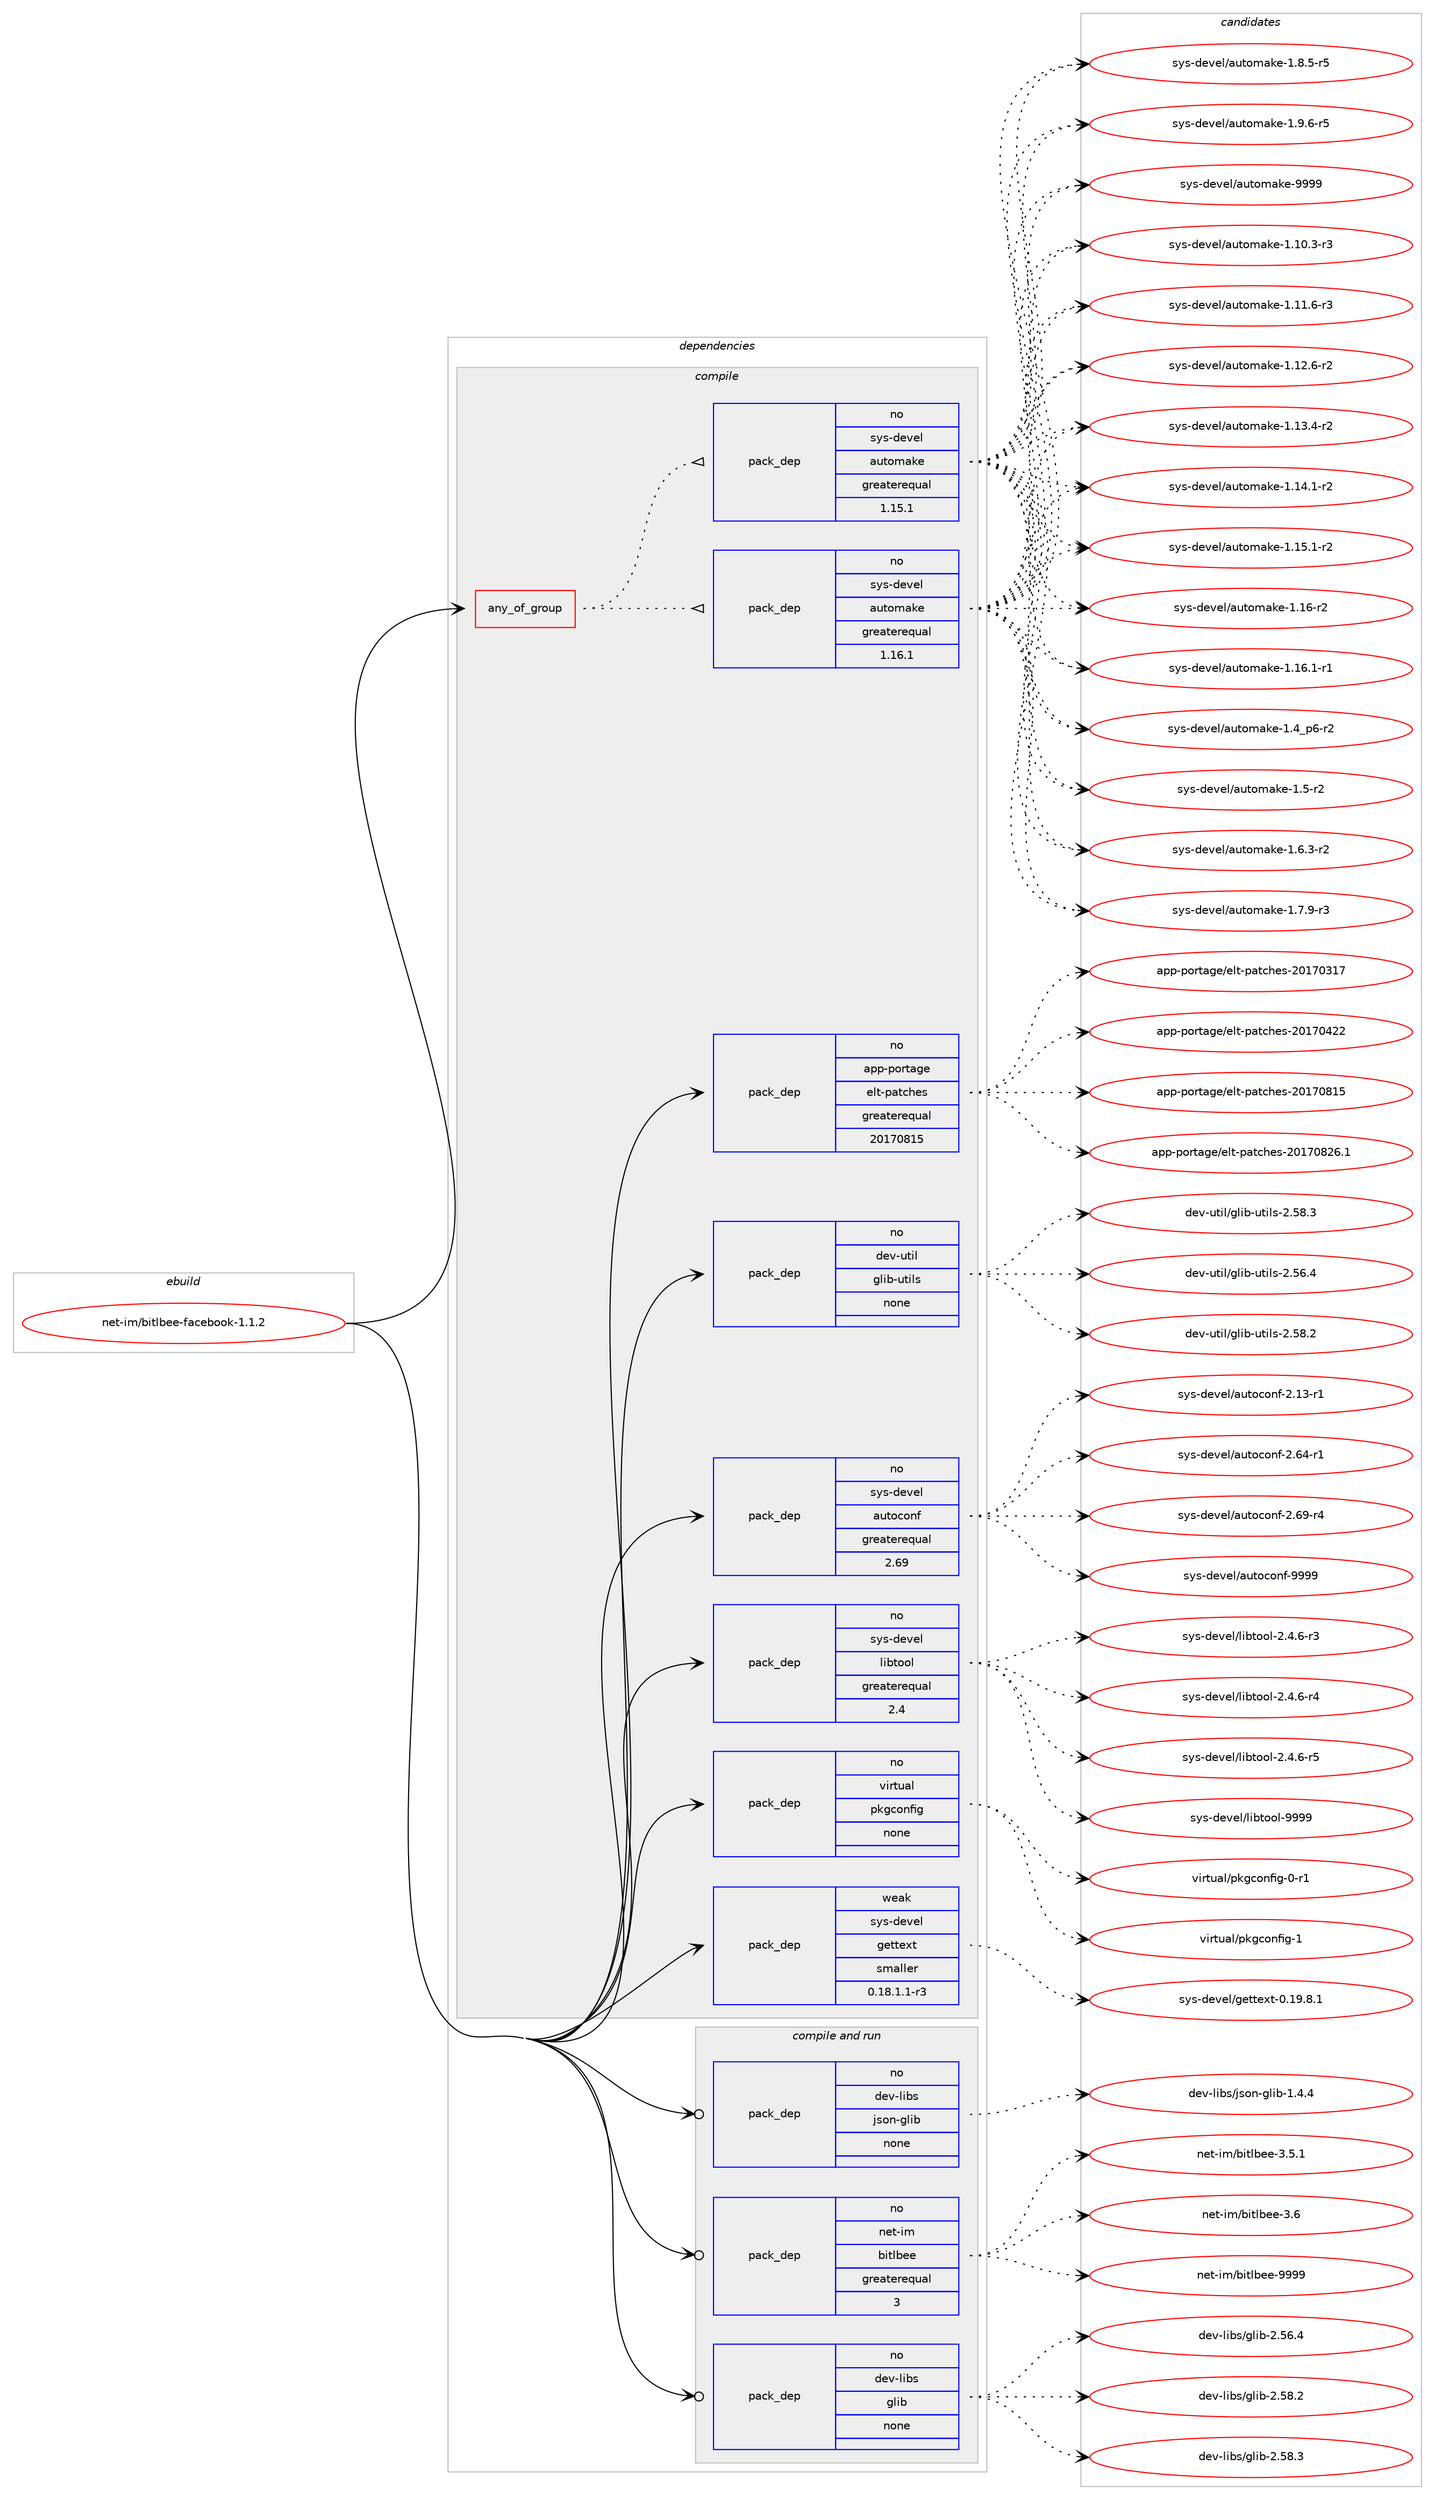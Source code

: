 digraph prolog {

# *************
# Graph options
# *************

newrank=true;
concentrate=true;
compound=true;
graph [rankdir=LR,fontname=Helvetica,fontsize=10,ranksep=1.5];#, ranksep=2.5, nodesep=0.2];
edge  [arrowhead=vee];
node  [fontname=Helvetica,fontsize=10];

# **********
# The ebuild
# **********

subgraph cluster_leftcol {
color=gray;
rank=same;
label=<<i>ebuild</i>>;
id [label="net-im/bitlbee-facebook-1.1.2", color=red, width=4, href="../net-im/bitlbee-facebook-1.1.2.svg"];
}

# ****************
# The dependencies
# ****************

subgraph cluster_midcol {
color=gray;
label=<<i>dependencies</i>>;
subgraph cluster_compile {
fillcolor="#eeeeee";
style=filled;
label=<<i>compile</i>>;
subgraph any26027 {
dependency1654431 [label=<<TABLE BORDER="0" CELLBORDER="1" CELLSPACING="0" CELLPADDING="4"><TR><TD CELLPADDING="10">any_of_group</TD></TR></TABLE>>, shape=none, color=red];subgraph pack1182696 {
dependency1654432 [label=<<TABLE BORDER="0" CELLBORDER="1" CELLSPACING="0" CELLPADDING="4" WIDTH="220"><TR><TD ROWSPAN="6" CELLPADDING="30">pack_dep</TD></TR><TR><TD WIDTH="110">no</TD></TR><TR><TD>sys-devel</TD></TR><TR><TD>automake</TD></TR><TR><TD>greaterequal</TD></TR><TR><TD>1.16.1</TD></TR></TABLE>>, shape=none, color=blue];
}
dependency1654431:e -> dependency1654432:w [weight=20,style="dotted",arrowhead="oinv"];
subgraph pack1182697 {
dependency1654433 [label=<<TABLE BORDER="0" CELLBORDER="1" CELLSPACING="0" CELLPADDING="4" WIDTH="220"><TR><TD ROWSPAN="6" CELLPADDING="30">pack_dep</TD></TR><TR><TD WIDTH="110">no</TD></TR><TR><TD>sys-devel</TD></TR><TR><TD>automake</TD></TR><TR><TD>greaterequal</TD></TR><TR><TD>1.15.1</TD></TR></TABLE>>, shape=none, color=blue];
}
dependency1654431:e -> dependency1654433:w [weight=20,style="dotted",arrowhead="oinv"];
}
id:e -> dependency1654431:w [weight=20,style="solid",arrowhead="vee"];
subgraph pack1182698 {
dependency1654434 [label=<<TABLE BORDER="0" CELLBORDER="1" CELLSPACING="0" CELLPADDING="4" WIDTH="220"><TR><TD ROWSPAN="6" CELLPADDING="30">pack_dep</TD></TR><TR><TD WIDTH="110">no</TD></TR><TR><TD>app-portage</TD></TR><TR><TD>elt-patches</TD></TR><TR><TD>greaterequal</TD></TR><TR><TD>20170815</TD></TR></TABLE>>, shape=none, color=blue];
}
id:e -> dependency1654434:w [weight=20,style="solid",arrowhead="vee"];
subgraph pack1182699 {
dependency1654435 [label=<<TABLE BORDER="0" CELLBORDER="1" CELLSPACING="0" CELLPADDING="4" WIDTH="220"><TR><TD ROWSPAN="6" CELLPADDING="30">pack_dep</TD></TR><TR><TD WIDTH="110">no</TD></TR><TR><TD>dev-util</TD></TR><TR><TD>glib-utils</TD></TR><TR><TD>none</TD></TR><TR><TD></TD></TR></TABLE>>, shape=none, color=blue];
}
id:e -> dependency1654435:w [weight=20,style="solid",arrowhead="vee"];
subgraph pack1182700 {
dependency1654436 [label=<<TABLE BORDER="0" CELLBORDER="1" CELLSPACING="0" CELLPADDING="4" WIDTH="220"><TR><TD ROWSPAN="6" CELLPADDING="30">pack_dep</TD></TR><TR><TD WIDTH="110">no</TD></TR><TR><TD>sys-devel</TD></TR><TR><TD>autoconf</TD></TR><TR><TD>greaterequal</TD></TR><TR><TD>2.69</TD></TR></TABLE>>, shape=none, color=blue];
}
id:e -> dependency1654436:w [weight=20,style="solid",arrowhead="vee"];
subgraph pack1182701 {
dependency1654437 [label=<<TABLE BORDER="0" CELLBORDER="1" CELLSPACING="0" CELLPADDING="4" WIDTH="220"><TR><TD ROWSPAN="6" CELLPADDING="30">pack_dep</TD></TR><TR><TD WIDTH="110">no</TD></TR><TR><TD>sys-devel</TD></TR><TR><TD>libtool</TD></TR><TR><TD>greaterequal</TD></TR><TR><TD>2.4</TD></TR></TABLE>>, shape=none, color=blue];
}
id:e -> dependency1654437:w [weight=20,style="solid",arrowhead="vee"];
subgraph pack1182702 {
dependency1654438 [label=<<TABLE BORDER="0" CELLBORDER="1" CELLSPACING="0" CELLPADDING="4" WIDTH="220"><TR><TD ROWSPAN="6" CELLPADDING="30">pack_dep</TD></TR><TR><TD WIDTH="110">no</TD></TR><TR><TD>virtual</TD></TR><TR><TD>pkgconfig</TD></TR><TR><TD>none</TD></TR><TR><TD></TD></TR></TABLE>>, shape=none, color=blue];
}
id:e -> dependency1654438:w [weight=20,style="solid",arrowhead="vee"];
subgraph pack1182703 {
dependency1654439 [label=<<TABLE BORDER="0" CELLBORDER="1" CELLSPACING="0" CELLPADDING="4" WIDTH="220"><TR><TD ROWSPAN="6" CELLPADDING="30">pack_dep</TD></TR><TR><TD WIDTH="110">weak</TD></TR><TR><TD>sys-devel</TD></TR><TR><TD>gettext</TD></TR><TR><TD>smaller</TD></TR><TR><TD>0.18.1.1-r3</TD></TR></TABLE>>, shape=none, color=blue];
}
id:e -> dependency1654439:w [weight=20,style="solid",arrowhead="vee"];
}
subgraph cluster_compileandrun {
fillcolor="#eeeeee";
style=filled;
label=<<i>compile and run</i>>;
subgraph pack1182704 {
dependency1654440 [label=<<TABLE BORDER="0" CELLBORDER="1" CELLSPACING="0" CELLPADDING="4" WIDTH="220"><TR><TD ROWSPAN="6" CELLPADDING="30">pack_dep</TD></TR><TR><TD WIDTH="110">no</TD></TR><TR><TD>dev-libs</TD></TR><TR><TD>glib</TD></TR><TR><TD>none</TD></TR><TR><TD></TD></TR></TABLE>>, shape=none, color=blue];
}
id:e -> dependency1654440:w [weight=20,style="solid",arrowhead="odotvee"];
subgraph pack1182705 {
dependency1654441 [label=<<TABLE BORDER="0" CELLBORDER="1" CELLSPACING="0" CELLPADDING="4" WIDTH="220"><TR><TD ROWSPAN="6" CELLPADDING="30">pack_dep</TD></TR><TR><TD WIDTH="110">no</TD></TR><TR><TD>dev-libs</TD></TR><TR><TD>json-glib</TD></TR><TR><TD>none</TD></TR><TR><TD></TD></TR></TABLE>>, shape=none, color=blue];
}
id:e -> dependency1654441:w [weight=20,style="solid",arrowhead="odotvee"];
subgraph pack1182706 {
dependency1654442 [label=<<TABLE BORDER="0" CELLBORDER="1" CELLSPACING="0" CELLPADDING="4" WIDTH="220"><TR><TD ROWSPAN="6" CELLPADDING="30">pack_dep</TD></TR><TR><TD WIDTH="110">no</TD></TR><TR><TD>net-im</TD></TR><TR><TD>bitlbee</TD></TR><TR><TD>greaterequal</TD></TR><TR><TD>3</TD></TR></TABLE>>, shape=none, color=blue];
}
id:e -> dependency1654442:w [weight=20,style="solid",arrowhead="odotvee"];
}
subgraph cluster_run {
fillcolor="#eeeeee";
style=filled;
label=<<i>run</i>>;
}
}

# **************
# The candidates
# **************

subgraph cluster_choices {
rank=same;
color=gray;
label=<<i>candidates</i>>;

subgraph choice1182696 {
color=black;
nodesep=1;
choice11512111545100101118101108479711711611110997107101454946494846514511451 [label="sys-devel/automake-1.10.3-r3", color=red, width=4,href="../sys-devel/automake-1.10.3-r3.svg"];
choice11512111545100101118101108479711711611110997107101454946494946544511451 [label="sys-devel/automake-1.11.6-r3", color=red, width=4,href="../sys-devel/automake-1.11.6-r3.svg"];
choice11512111545100101118101108479711711611110997107101454946495046544511450 [label="sys-devel/automake-1.12.6-r2", color=red, width=4,href="../sys-devel/automake-1.12.6-r2.svg"];
choice11512111545100101118101108479711711611110997107101454946495146524511450 [label="sys-devel/automake-1.13.4-r2", color=red, width=4,href="../sys-devel/automake-1.13.4-r2.svg"];
choice11512111545100101118101108479711711611110997107101454946495246494511450 [label="sys-devel/automake-1.14.1-r2", color=red, width=4,href="../sys-devel/automake-1.14.1-r2.svg"];
choice11512111545100101118101108479711711611110997107101454946495346494511450 [label="sys-devel/automake-1.15.1-r2", color=red, width=4,href="../sys-devel/automake-1.15.1-r2.svg"];
choice1151211154510010111810110847971171161111099710710145494649544511450 [label="sys-devel/automake-1.16-r2", color=red, width=4,href="../sys-devel/automake-1.16-r2.svg"];
choice11512111545100101118101108479711711611110997107101454946495446494511449 [label="sys-devel/automake-1.16.1-r1", color=red, width=4,href="../sys-devel/automake-1.16.1-r1.svg"];
choice115121115451001011181011084797117116111109971071014549465295112544511450 [label="sys-devel/automake-1.4_p6-r2", color=red, width=4,href="../sys-devel/automake-1.4_p6-r2.svg"];
choice11512111545100101118101108479711711611110997107101454946534511450 [label="sys-devel/automake-1.5-r2", color=red, width=4,href="../sys-devel/automake-1.5-r2.svg"];
choice115121115451001011181011084797117116111109971071014549465446514511450 [label="sys-devel/automake-1.6.3-r2", color=red, width=4,href="../sys-devel/automake-1.6.3-r2.svg"];
choice115121115451001011181011084797117116111109971071014549465546574511451 [label="sys-devel/automake-1.7.9-r3", color=red, width=4,href="../sys-devel/automake-1.7.9-r3.svg"];
choice115121115451001011181011084797117116111109971071014549465646534511453 [label="sys-devel/automake-1.8.5-r5", color=red, width=4,href="../sys-devel/automake-1.8.5-r5.svg"];
choice115121115451001011181011084797117116111109971071014549465746544511453 [label="sys-devel/automake-1.9.6-r5", color=red, width=4,href="../sys-devel/automake-1.9.6-r5.svg"];
choice115121115451001011181011084797117116111109971071014557575757 [label="sys-devel/automake-9999", color=red, width=4,href="../sys-devel/automake-9999.svg"];
dependency1654432:e -> choice11512111545100101118101108479711711611110997107101454946494846514511451:w [style=dotted,weight="100"];
dependency1654432:e -> choice11512111545100101118101108479711711611110997107101454946494946544511451:w [style=dotted,weight="100"];
dependency1654432:e -> choice11512111545100101118101108479711711611110997107101454946495046544511450:w [style=dotted,weight="100"];
dependency1654432:e -> choice11512111545100101118101108479711711611110997107101454946495146524511450:w [style=dotted,weight="100"];
dependency1654432:e -> choice11512111545100101118101108479711711611110997107101454946495246494511450:w [style=dotted,weight="100"];
dependency1654432:e -> choice11512111545100101118101108479711711611110997107101454946495346494511450:w [style=dotted,weight="100"];
dependency1654432:e -> choice1151211154510010111810110847971171161111099710710145494649544511450:w [style=dotted,weight="100"];
dependency1654432:e -> choice11512111545100101118101108479711711611110997107101454946495446494511449:w [style=dotted,weight="100"];
dependency1654432:e -> choice115121115451001011181011084797117116111109971071014549465295112544511450:w [style=dotted,weight="100"];
dependency1654432:e -> choice11512111545100101118101108479711711611110997107101454946534511450:w [style=dotted,weight="100"];
dependency1654432:e -> choice115121115451001011181011084797117116111109971071014549465446514511450:w [style=dotted,weight="100"];
dependency1654432:e -> choice115121115451001011181011084797117116111109971071014549465546574511451:w [style=dotted,weight="100"];
dependency1654432:e -> choice115121115451001011181011084797117116111109971071014549465646534511453:w [style=dotted,weight="100"];
dependency1654432:e -> choice115121115451001011181011084797117116111109971071014549465746544511453:w [style=dotted,weight="100"];
dependency1654432:e -> choice115121115451001011181011084797117116111109971071014557575757:w [style=dotted,weight="100"];
}
subgraph choice1182697 {
color=black;
nodesep=1;
choice11512111545100101118101108479711711611110997107101454946494846514511451 [label="sys-devel/automake-1.10.3-r3", color=red, width=4,href="../sys-devel/automake-1.10.3-r3.svg"];
choice11512111545100101118101108479711711611110997107101454946494946544511451 [label="sys-devel/automake-1.11.6-r3", color=red, width=4,href="../sys-devel/automake-1.11.6-r3.svg"];
choice11512111545100101118101108479711711611110997107101454946495046544511450 [label="sys-devel/automake-1.12.6-r2", color=red, width=4,href="../sys-devel/automake-1.12.6-r2.svg"];
choice11512111545100101118101108479711711611110997107101454946495146524511450 [label="sys-devel/automake-1.13.4-r2", color=red, width=4,href="../sys-devel/automake-1.13.4-r2.svg"];
choice11512111545100101118101108479711711611110997107101454946495246494511450 [label="sys-devel/automake-1.14.1-r2", color=red, width=4,href="../sys-devel/automake-1.14.1-r2.svg"];
choice11512111545100101118101108479711711611110997107101454946495346494511450 [label="sys-devel/automake-1.15.1-r2", color=red, width=4,href="../sys-devel/automake-1.15.1-r2.svg"];
choice1151211154510010111810110847971171161111099710710145494649544511450 [label="sys-devel/automake-1.16-r2", color=red, width=4,href="../sys-devel/automake-1.16-r2.svg"];
choice11512111545100101118101108479711711611110997107101454946495446494511449 [label="sys-devel/automake-1.16.1-r1", color=red, width=4,href="../sys-devel/automake-1.16.1-r1.svg"];
choice115121115451001011181011084797117116111109971071014549465295112544511450 [label="sys-devel/automake-1.4_p6-r2", color=red, width=4,href="../sys-devel/automake-1.4_p6-r2.svg"];
choice11512111545100101118101108479711711611110997107101454946534511450 [label="sys-devel/automake-1.5-r2", color=red, width=4,href="../sys-devel/automake-1.5-r2.svg"];
choice115121115451001011181011084797117116111109971071014549465446514511450 [label="sys-devel/automake-1.6.3-r2", color=red, width=4,href="../sys-devel/automake-1.6.3-r2.svg"];
choice115121115451001011181011084797117116111109971071014549465546574511451 [label="sys-devel/automake-1.7.9-r3", color=red, width=4,href="../sys-devel/automake-1.7.9-r3.svg"];
choice115121115451001011181011084797117116111109971071014549465646534511453 [label="sys-devel/automake-1.8.5-r5", color=red, width=4,href="../sys-devel/automake-1.8.5-r5.svg"];
choice115121115451001011181011084797117116111109971071014549465746544511453 [label="sys-devel/automake-1.9.6-r5", color=red, width=4,href="../sys-devel/automake-1.9.6-r5.svg"];
choice115121115451001011181011084797117116111109971071014557575757 [label="sys-devel/automake-9999", color=red, width=4,href="../sys-devel/automake-9999.svg"];
dependency1654433:e -> choice11512111545100101118101108479711711611110997107101454946494846514511451:w [style=dotted,weight="100"];
dependency1654433:e -> choice11512111545100101118101108479711711611110997107101454946494946544511451:w [style=dotted,weight="100"];
dependency1654433:e -> choice11512111545100101118101108479711711611110997107101454946495046544511450:w [style=dotted,weight="100"];
dependency1654433:e -> choice11512111545100101118101108479711711611110997107101454946495146524511450:w [style=dotted,weight="100"];
dependency1654433:e -> choice11512111545100101118101108479711711611110997107101454946495246494511450:w [style=dotted,weight="100"];
dependency1654433:e -> choice11512111545100101118101108479711711611110997107101454946495346494511450:w [style=dotted,weight="100"];
dependency1654433:e -> choice1151211154510010111810110847971171161111099710710145494649544511450:w [style=dotted,weight="100"];
dependency1654433:e -> choice11512111545100101118101108479711711611110997107101454946495446494511449:w [style=dotted,weight="100"];
dependency1654433:e -> choice115121115451001011181011084797117116111109971071014549465295112544511450:w [style=dotted,weight="100"];
dependency1654433:e -> choice11512111545100101118101108479711711611110997107101454946534511450:w [style=dotted,weight="100"];
dependency1654433:e -> choice115121115451001011181011084797117116111109971071014549465446514511450:w [style=dotted,weight="100"];
dependency1654433:e -> choice115121115451001011181011084797117116111109971071014549465546574511451:w [style=dotted,weight="100"];
dependency1654433:e -> choice115121115451001011181011084797117116111109971071014549465646534511453:w [style=dotted,weight="100"];
dependency1654433:e -> choice115121115451001011181011084797117116111109971071014549465746544511453:w [style=dotted,weight="100"];
dependency1654433:e -> choice115121115451001011181011084797117116111109971071014557575757:w [style=dotted,weight="100"];
}
subgraph choice1182698 {
color=black;
nodesep=1;
choice97112112451121111141169710310147101108116451129711699104101115455048495548514955 [label="app-portage/elt-patches-20170317", color=red, width=4,href="../app-portage/elt-patches-20170317.svg"];
choice97112112451121111141169710310147101108116451129711699104101115455048495548525050 [label="app-portage/elt-patches-20170422", color=red, width=4,href="../app-portage/elt-patches-20170422.svg"];
choice97112112451121111141169710310147101108116451129711699104101115455048495548564953 [label="app-portage/elt-patches-20170815", color=red, width=4,href="../app-portage/elt-patches-20170815.svg"];
choice971121124511211111411697103101471011081164511297116991041011154550484955485650544649 [label="app-portage/elt-patches-20170826.1", color=red, width=4,href="../app-portage/elt-patches-20170826.1.svg"];
dependency1654434:e -> choice97112112451121111141169710310147101108116451129711699104101115455048495548514955:w [style=dotted,weight="100"];
dependency1654434:e -> choice97112112451121111141169710310147101108116451129711699104101115455048495548525050:w [style=dotted,weight="100"];
dependency1654434:e -> choice97112112451121111141169710310147101108116451129711699104101115455048495548564953:w [style=dotted,weight="100"];
dependency1654434:e -> choice971121124511211111411697103101471011081164511297116991041011154550484955485650544649:w [style=dotted,weight="100"];
}
subgraph choice1182699 {
color=black;
nodesep=1;
choice1001011184511711610510847103108105984511711610510811545504653544652 [label="dev-util/glib-utils-2.56.4", color=red, width=4,href="../dev-util/glib-utils-2.56.4.svg"];
choice1001011184511711610510847103108105984511711610510811545504653564650 [label="dev-util/glib-utils-2.58.2", color=red, width=4,href="../dev-util/glib-utils-2.58.2.svg"];
choice1001011184511711610510847103108105984511711610510811545504653564651 [label="dev-util/glib-utils-2.58.3", color=red, width=4,href="../dev-util/glib-utils-2.58.3.svg"];
dependency1654435:e -> choice1001011184511711610510847103108105984511711610510811545504653544652:w [style=dotted,weight="100"];
dependency1654435:e -> choice1001011184511711610510847103108105984511711610510811545504653564650:w [style=dotted,weight="100"];
dependency1654435:e -> choice1001011184511711610510847103108105984511711610510811545504653564651:w [style=dotted,weight="100"];
}
subgraph choice1182700 {
color=black;
nodesep=1;
choice1151211154510010111810110847971171161119911111010245504649514511449 [label="sys-devel/autoconf-2.13-r1", color=red, width=4,href="../sys-devel/autoconf-2.13-r1.svg"];
choice1151211154510010111810110847971171161119911111010245504654524511449 [label="sys-devel/autoconf-2.64-r1", color=red, width=4,href="../sys-devel/autoconf-2.64-r1.svg"];
choice1151211154510010111810110847971171161119911111010245504654574511452 [label="sys-devel/autoconf-2.69-r4", color=red, width=4,href="../sys-devel/autoconf-2.69-r4.svg"];
choice115121115451001011181011084797117116111991111101024557575757 [label="sys-devel/autoconf-9999", color=red, width=4,href="../sys-devel/autoconf-9999.svg"];
dependency1654436:e -> choice1151211154510010111810110847971171161119911111010245504649514511449:w [style=dotted,weight="100"];
dependency1654436:e -> choice1151211154510010111810110847971171161119911111010245504654524511449:w [style=dotted,weight="100"];
dependency1654436:e -> choice1151211154510010111810110847971171161119911111010245504654574511452:w [style=dotted,weight="100"];
dependency1654436:e -> choice115121115451001011181011084797117116111991111101024557575757:w [style=dotted,weight="100"];
}
subgraph choice1182701 {
color=black;
nodesep=1;
choice1151211154510010111810110847108105981161111111084550465246544511451 [label="sys-devel/libtool-2.4.6-r3", color=red, width=4,href="../sys-devel/libtool-2.4.6-r3.svg"];
choice1151211154510010111810110847108105981161111111084550465246544511452 [label="sys-devel/libtool-2.4.6-r4", color=red, width=4,href="../sys-devel/libtool-2.4.6-r4.svg"];
choice1151211154510010111810110847108105981161111111084550465246544511453 [label="sys-devel/libtool-2.4.6-r5", color=red, width=4,href="../sys-devel/libtool-2.4.6-r5.svg"];
choice1151211154510010111810110847108105981161111111084557575757 [label="sys-devel/libtool-9999", color=red, width=4,href="../sys-devel/libtool-9999.svg"];
dependency1654437:e -> choice1151211154510010111810110847108105981161111111084550465246544511451:w [style=dotted,weight="100"];
dependency1654437:e -> choice1151211154510010111810110847108105981161111111084550465246544511452:w [style=dotted,weight="100"];
dependency1654437:e -> choice1151211154510010111810110847108105981161111111084550465246544511453:w [style=dotted,weight="100"];
dependency1654437:e -> choice1151211154510010111810110847108105981161111111084557575757:w [style=dotted,weight="100"];
}
subgraph choice1182702 {
color=black;
nodesep=1;
choice11810511411611797108471121071039911111010210510345484511449 [label="virtual/pkgconfig-0-r1", color=red, width=4,href="../virtual/pkgconfig-0-r1.svg"];
choice1181051141161179710847112107103991111101021051034549 [label="virtual/pkgconfig-1", color=red, width=4,href="../virtual/pkgconfig-1.svg"];
dependency1654438:e -> choice11810511411611797108471121071039911111010210510345484511449:w [style=dotted,weight="100"];
dependency1654438:e -> choice1181051141161179710847112107103991111101021051034549:w [style=dotted,weight="100"];
}
subgraph choice1182703 {
color=black;
nodesep=1;
choice1151211154510010111810110847103101116116101120116454846495746564649 [label="sys-devel/gettext-0.19.8.1", color=red, width=4,href="../sys-devel/gettext-0.19.8.1.svg"];
dependency1654439:e -> choice1151211154510010111810110847103101116116101120116454846495746564649:w [style=dotted,weight="100"];
}
subgraph choice1182704 {
color=black;
nodesep=1;
choice1001011184510810598115471031081059845504653544652 [label="dev-libs/glib-2.56.4", color=red, width=4,href="../dev-libs/glib-2.56.4.svg"];
choice1001011184510810598115471031081059845504653564650 [label="dev-libs/glib-2.58.2", color=red, width=4,href="../dev-libs/glib-2.58.2.svg"];
choice1001011184510810598115471031081059845504653564651 [label="dev-libs/glib-2.58.3", color=red, width=4,href="../dev-libs/glib-2.58.3.svg"];
dependency1654440:e -> choice1001011184510810598115471031081059845504653544652:w [style=dotted,weight="100"];
dependency1654440:e -> choice1001011184510810598115471031081059845504653564650:w [style=dotted,weight="100"];
dependency1654440:e -> choice1001011184510810598115471031081059845504653564651:w [style=dotted,weight="100"];
}
subgraph choice1182705 {
color=black;
nodesep=1;
choice1001011184510810598115471061151111104510310810598454946524652 [label="dev-libs/json-glib-1.4.4", color=red, width=4,href="../dev-libs/json-glib-1.4.4.svg"];
dependency1654441:e -> choice1001011184510810598115471061151111104510310810598454946524652:w [style=dotted,weight="100"];
}
subgraph choice1182706 {
color=black;
nodesep=1;
choice11010111645105109479810511610898101101455146534649 [label="net-im/bitlbee-3.5.1", color=red, width=4,href="../net-im/bitlbee-3.5.1.svg"];
choice1101011164510510947981051161089810110145514654 [label="net-im/bitlbee-3.6", color=red, width=4,href="../net-im/bitlbee-3.6.svg"];
choice110101116451051094798105116108981011014557575757 [label="net-im/bitlbee-9999", color=red, width=4,href="../net-im/bitlbee-9999.svg"];
dependency1654442:e -> choice11010111645105109479810511610898101101455146534649:w [style=dotted,weight="100"];
dependency1654442:e -> choice1101011164510510947981051161089810110145514654:w [style=dotted,weight="100"];
dependency1654442:e -> choice110101116451051094798105116108981011014557575757:w [style=dotted,weight="100"];
}
}

}
